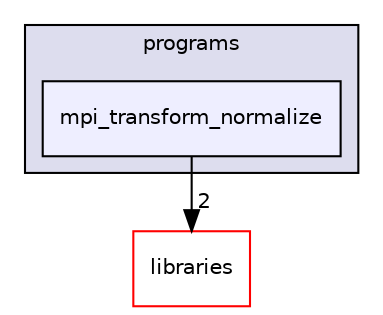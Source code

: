digraph "xmipp/applications/programs/mpi_transform_normalize" {
  compound=true
  node [ fontsize="10", fontname="Helvetica"];
  edge [ labelfontsize="10", labelfontname="Helvetica"];
  subgraph clusterdir_592b16dc4070b933e5655da2b0d20bbb {
    graph [ bgcolor="#ddddee", pencolor="black", label="programs" fontname="Helvetica", fontsize="10", URL="dir_592b16dc4070b933e5655da2b0d20bbb.html"]
  dir_295fe2d5609881f9e8cc17ea8926c3c1 [shape=box, label="mpi_transform_normalize", style="filled", fillcolor="#eeeeff", pencolor="black", URL="dir_295fe2d5609881f9e8cc17ea8926c3c1.html"];
  }
  dir_29dba3f3840f20df3b04d1972e99046b [shape=box label="libraries" fillcolor="white" style="filled" color="red" URL="dir_29dba3f3840f20df3b04d1972e99046b.html"];
  dir_295fe2d5609881f9e8cc17ea8926c3c1->dir_29dba3f3840f20df3b04d1972e99046b [headlabel="2", labeldistance=1.5 headhref="dir_000169_000027.html"];
}
